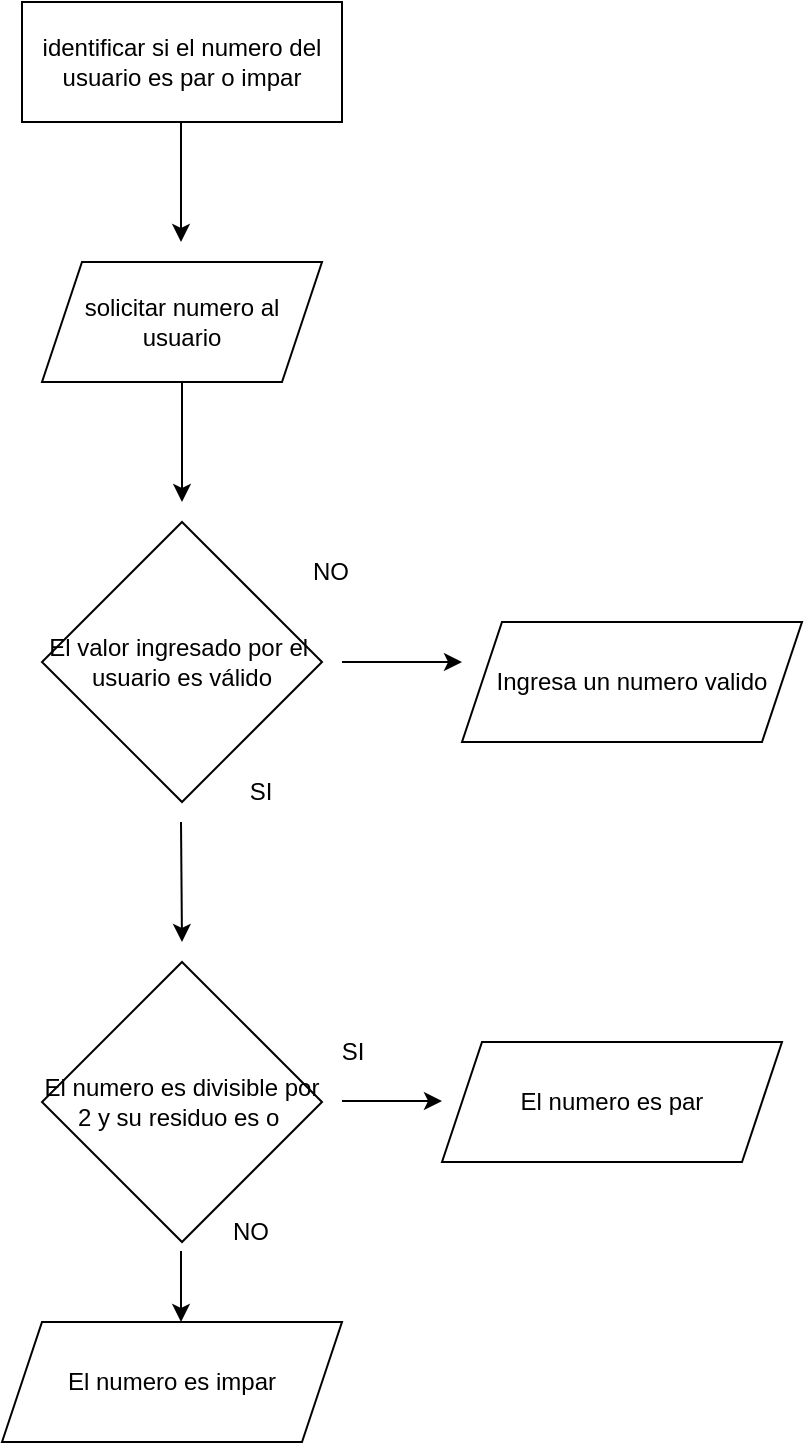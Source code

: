 <mxfile version="26.2.14">
  <diagram name="Página-1" id="IViHX7-AiiJDv39JWF-3">
    <mxGraphModel dx="1360" dy="793" grid="1" gridSize="10" guides="1" tooltips="1" connect="1" arrows="1" fold="1" page="1" pageScale="1" pageWidth="827" pageHeight="1169" math="0" shadow="0">
      <root>
        <mxCell id="0" />
        <mxCell id="1" parent="0" />
        <mxCell id="O5gW3IwBXlm7uiFPy7R3-1" value="identificar si el numero del usuario es par o impar" style="rounded=0;whiteSpace=wrap;html=1;" vertex="1" parent="1">
          <mxGeometry x="310" y="50" width="160" height="60" as="geometry" />
        </mxCell>
        <mxCell id="O5gW3IwBXlm7uiFPy7R3-2" value="" style="endArrow=classic;html=1;rounded=0;" edge="1" parent="1">
          <mxGeometry width="50" height="50" relative="1" as="geometry">
            <mxPoint x="389.5" y="110" as="sourcePoint" />
            <mxPoint x="389.5" y="170" as="targetPoint" />
          </mxGeometry>
        </mxCell>
        <mxCell id="O5gW3IwBXlm7uiFPy7R3-3" value="solicitar numero al usuario" style="shape=parallelogram;perimeter=parallelogramPerimeter;whiteSpace=wrap;html=1;fixedSize=1;" vertex="1" parent="1">
          <mxGeometry x="320" y="180" width="140" height="60" as="geometry" />
        </mxCell>
        <mxCell id="O5gW3IwBXlm7uiFPy7R3-4" value="" style="endArrow=classic;html=1;rounded=0;" edge="1" parent="1">
          <mxGeometry width="50" height="50" relative="1" as="geometry">
            <mxPoint x="390" y="240" as="sourcePoint" />
            <mxPoint x="390" y="300" as="targetPoint" />
          </mxGeometry>
        </mxCell>
        <mxCell id="O5gW3IwBXlm7uiFPy7R3-5" value="El valor ingresado por el&amp;nbsp; usuario es válido" style="rhombus;whiteSpace=wrap;html=1;" vertex="1" parent="1">
          <mxGeometry x="320" y="310" width="140" height="140" as="geometry" />
        </mxCell>
        <mxCell id="O5gW3IwBXlm7uiFPy7R3-6" value="" style="endArrow=classic;html=1;rounded=0;" edge="1" parent="1">
          <mxGeometry width="50" height="50" relative="1" as="geometry">
            <mxPoint x="389.5" y="460" as="sourcePoint" />
            <mxPoint x="390" y="520" as="targetPoint" />
          </mxGeometry>
        </mxCell>
        <mxCell id="O5gW3IwBXlm7uiFPy7R3-7" value="" style="endArrow=classic;html=1;rounded=0;" edge="1" parent="1">
          <mxGeometry width="50" height="50" relative="1" as="geometry">
            <mxPoint x="470" y="380" as="sourcePoint" />
            <mxPoint x="530" y="380" as="targetPoint" />
          </mxGeometry>
        </mxCell>
        <mxCell id="O5gW3IwBXlm7uiFPy7R3-8" value="SI" style="text;html=1;align=center;verticalAlign=middle;resizable=0;points=[];autosize=1;strokeColor=none;fillColor=none;" vertex="1" parent="1">
          <mxGeometry x="414" y="430" width="30" height="30" as="geometry" />
        </mxCell>
        <mxCell id="O5gW3IwBXlm7uiFPy7R3-9" value="NO" style="text;html=1;align=center;verticalAlign=middle;resizable=0;points=[];autosize=1;strokeColor=none;fillColor=none;" vertex="1" parent="1">
          <mxGeometry x="444" y="320" width="40" height="30" as="geometry" />
        </mxCell>
        <mxCell id="O5gW3IwBXlm7uiFPy7R3-10" value="Ingresa un numero valido" style="shape=parallelogram;perimeter=parallelogramPerimeter;whiteSpace=wrap;html=1;fixedSize=1;" vertex="1" parent="1">
          <mxGeometry x="530" y="360" width="170" height="60" as="geometry" />
        </mxCell>
        <mxCell id="O5gW3IwBXlm7uiFPy7R3-11" value="El numero es divisible por 2 y su residuo es o&amp;nbsp;" style="rhombus;whiteSpace=wrap;html=1;" vertex="1" parent="1">
          <mxGeometry x="320" y="530" width="140" height="140" as="geometry" />
        </mxCell>
        <mxCell id="O5gW3IwBXlm7uiFPy7R3-12" value="NO" style="text;html=1;align=center;verticalAlign=middle;resizable=0;points=[];autosize=1;strokeColor=none;fillColor=none;" vertex="1" parent="1">
          <mxGeometry x="404" y="650" width="40" height="30" as="geometry" />
        </mxCell>
        <mxCell id="O5gW3IwBXlm7uiFPy7R3-13" value="SI" style="text;html=1;align=center;verticalAlign=middle;resizable=0;points=[];autosize=1;strokeColor=none;fillColor=none;" vertex="1" parent="1">
          <mxGeometry x="460" y="560" width="30" height="30" as="geometry" />
        </mxCell>
        <mxCell id="O5gW3IwBXlm7uiFPy7R3-14" value="" style="endArrow=classic;html=1;rounded=0;" edge="1" parent="1">
          <mxGeometry width="50" height="50" relative="1" as="geometry">
            <mxPoint x="470" y="599.5" as="sourcePoint" />
            <mxPoint x="520" y="599.5" as="targetPoint" />
          </mxGeometry>
        </mxCell>
        <mxCell id="O5gW3IwBXlm7uiFPy7R3-15" value="El numero es par" style="shape=parallelogram;perimeter=parallelogramPerimeter;whiteSpace=wrap;html=1;fixedSize=1;" vertex="1" parent="1">
          <mxGeometry x="520" y="570" width="170" height="60" as="geometry" />
        </mxCell>
        <mxCell id="O5gW3IwBXlm7uiFPy7R3-16" value="El numero es impar" style="shape=parallelogram;perimeter=parallelogramPerimeter;whiteSpace=wrap;html=1;fixedSize=1;" vertex="1" parent="1">
          <mxGeometry x="300" y="710" width="170" height="60" as="geometry" />
        </mxCell>
        <mxCell id="O5gW3IwBXlm7uiFPy7R3-17" value="" style="endArrow=classic;html=1;rounded=0;" edge="1" parent="1">
          <mxGeometry width="50" height="50" relative="1" as="geometry">
            <mxPoint x="389.5" y="674.5" as="sourcePoint" />
            <mxPoint x="389.5" y="710" as="targetPoint" />
          </mxGeometry>
        </mxCell>
      </root>
    </mxGraphModel>
  </diagram>
</mxfile>
